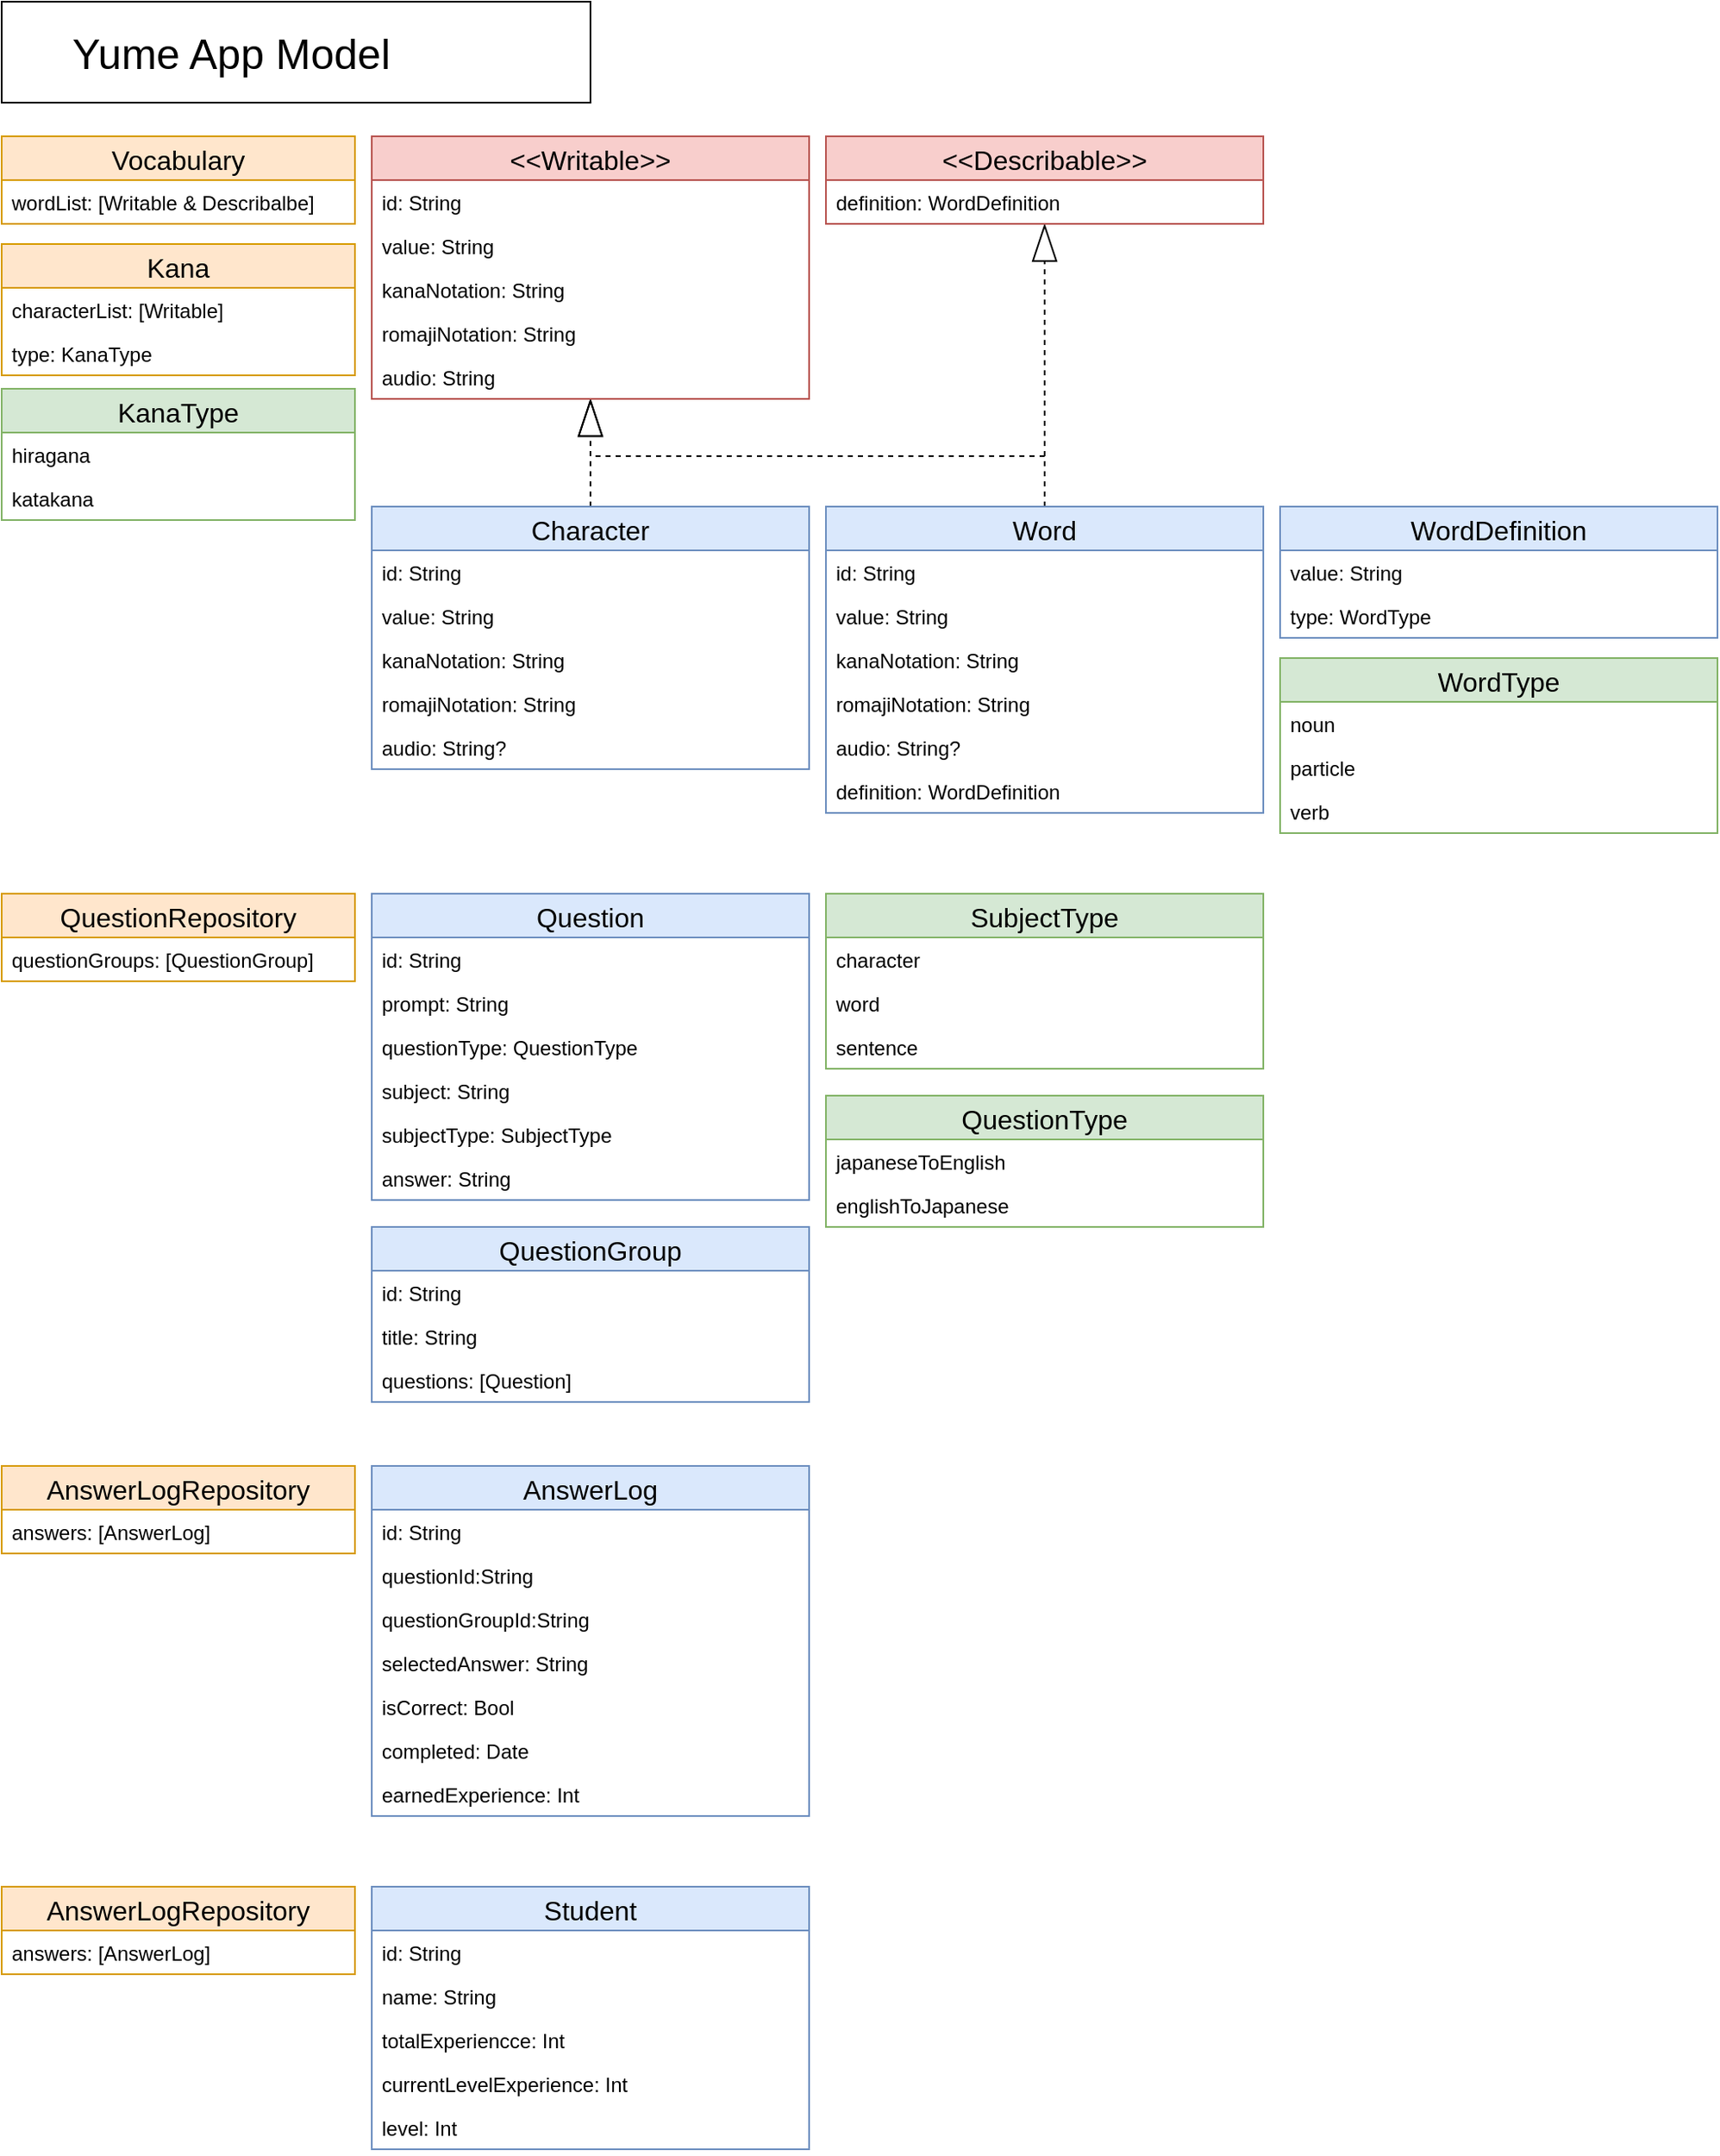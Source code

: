 <mxfile version="12.6.1" type="device"><diagram id="8ukho09movLcisT_4IBn" name="Page-1"><mxGraphModel dx="1941" dy="1115" grid="1" gridSize="10" guides="1" tooltips="1" connect="1" arrows="1" fold="1" page="1" pageScale="1" pageWidth="2550" pageHeight="1100" math="0" shadow="0"><root><mxCell id="0"/><mxCell id="1" parent="0"/><mxCell id="_fTM95hlGBz86pGKNipH-49" style="edgeStyle=orthogonalEdgeStyle;rounded=0;orthogonalLoop=1;jettySize=auto;html=1;fontSize=25;dashed=1;endArrow=blockThin;endFill=0;endSize=20;" edge="1" parent="1" source="_fTM95hlGBz86pGKNipH-1" target="_fTM95hlGBz86pGKNipH-36"><mxGeometry relative="1" as="geometry"/></mxCell><mxCell id="_fTM95hlGBz86pGKNipH-1" value="Character" style="swimlane;fontStyle=0;childLayout=stackLayout;horizontal=1;startSize=26;horizontalStack=0;resizeParent=1;resizeParentMax=0;resizeLast=0;collapsible=1;marginBottom=0;fillColor=#dae8fc;strokeColor=#6c8ebf;fontSize=16;" vertex="1" parent="1"><mxGeometry x="240" y="320" width="260" height="156" as="geometry"/></mxCell><mxCell id="_fTM95hlGBz86pGKNipH-17" value="id: String" style="text;align=left;verticalAlign=top;spacingLeft=4;spacingRight=4;overflow=hidden;rotatable=0;points=[[0,0.5],[1,0.5]];portConstraint=eastwest;" vertex="1" parent="_fTM95hlGBz86pGKNipH-1"><mxGeometry y="26" width="260" height="26" as="geometry"/></mxCell><mxCell id="_fTM95hlGBz86pGKNipH-19" value="value: String" style="text;align=left;verticalAlign=top;spacingLeft=4;spacingRight=4;overflow=hidden;rotatable=0;points=[[0,0.5],[1,0.5]];portConstraint=eastwest;" vertex="1" parent="_fTM95hlGBz86pGKNipH-1"><mxGeometry y="52" width="260" height="26" as="geometry"/></mxCell><mxCell id="_fTM95hlGBz86pGKNipH-20" value="kanaNotation: String" style="text;align=left;verticalAlign=top;spacingLeft=4;spacingRight=4;overflow=hidden;rotatable=0;points=[[0,0.5],[1,0.5]];portConstraint=eastwest;" vertex="1" parent="_fTM95hlGBz86pGKNipH-1"><mxGeometry y="78" width="260" height="26" as="geometry"/></mxCell><mxCell id="_fTM95hlGBz86pGKNipH-18" value="romajiNotation: String" style="text;align=left;verticalAlign=top;spacingLeft=4;spacingRight=4;overflow=hidden;rotatable=0;points=[[0,0.5],[1,0.5]];portConstraint=eastwest;" vertex="1" parent="_fTM95hlGBz86pGKNipH-1"><mxGeometry y="104" width="260" height="26" as="geometry"/></mxCell><mxCell id="_fTM95hlGBz86pGKNipH-21" value="audio: String?" style="text;align=left;verticalAlign=top;spacingLeft=4;spacingRight=4;overflow=hidden;rotatable=0;points=[[0,0.5],[1,0.5]];portConstraint=eastwest;" vertex="1" parent="_fTM95hlGBz86pGKNipH-1"><mxGeometry y="130" width="260" height="26" as="geometry"/></mxCell><mxCell id="_fTM95hlGBz86pGKNipH-50" style="edgeStyle=orthogonalEdgeStyle;rounded=0;orthogonalLoop=1;jettySize=auto;html=1;fontSize=25;dashed=1;endArrow=blockThin;endFill=0;endSize=20;" edge="1" parent="1" source="_fTM95hlGBz86pGKNipH-5" target="_fTM95hlGBz86pGKNipH-36"><mxGeometry relative="1" as="geometry"><Array as="points"><mxPoint x="640" y="290"/><mxPoint x="370" y="290"/></Array></mxGeometry></mxCell><mxCell id="_fTM95hlGBz86pGKNipH-51" style="edgeStyle=orthogonalEdgeStyle;rounded=0;orthogonalLoop=1;jettySize=auto;html=1;fontSize=25;dashed=1;endArrow=blockThin;endFill=0;endSize=20;" edge="1" parent="1" source="_fTM95hlGBz86pGKNipH-5" target="_fTM95hlGBz86pGKNipH-43"><mxGeometry relative="1" as="geometry"/></mxCell><mxCell id="_fTM95hlGBz86pGKNipH-5" value="Word" style="swimlane;fontStyle=0;childLayout=stackLayout;horizontal=1;startSize=26;horizontalStack=0;resizeParent=1;resizeParentMax=0;resizeLast=0;collapsible=1;marginBottom=0;fillColor=#dae8fc;strokeColor=#6c8ebf;fontSize=16;" vertex="1" parent="1"><mxGeometry x="510" y="320" width="260" height="182" as="geometry"/></mxCell><mxCell id="_fTM95hlGBz86pGKNipH-6" value="id: String" style="text;align=left;verticalAlign=top;spacingLeft=4;spacingRight=4;overflow=hidden;rotatable=0;points=[[0,0.5],[1,0.5]];portConstraint=eastwest;" vertex="1" parent="_fTM95hlGBz86pGKNipH-5"><mxGeometry y="26" width="260" height="26" as="geometry"/></mxCell><mxCell id="_fTM95hlGBz86pGKNipH-16" value="value: String" style="text;align=left;verticalAlign=top;spacingLeft=4;spacingRight=4;overflow=hidden;rotatable=0;points=[[0,0.5],[1,0.5]];portConstraint=eastwest;" vertex="1" parent="_fTM95hlGBz86pGKNipH-5"><mxGeometry y="52" width="260" height="26" as="geometry"/></mxCell><mxCell id="_fTM95hlGBz86pGKNipH-7" value="kanaNotation: String" style="text;align=left;verticalAlign=top;spacingLeft=4;spacingRight=4;overflow=hidden;rotatable=0;points=[[0,0.5],[1,0.5]];portConstraint=eastwest;" vertex="1" parent="_fTM95hlGBz86pGKNipH-5"><mxGeometry y="78" width="260" height="26" as="geometry"/></mxCell><mxCell id="_fTM95hlGBz86pGKNipH-14" value="romajiNotation: String" style="text;align=left;verticalAlign=top;spacingLeft=4;spacingRight=4;overflow=hidden;rotatable=0;points=[[0,0.5],[1,0.5]];portConstraint=eastwest;" vertex="1" parent="_fTM95hlGBz86pGKNipH-5"><mxGeometry y="104" width="260" height="26" as="geometry"/></mxCell><mxCell id="_fTM95hlGBz86pGKNipH-13" value="audio: String?" style="text;align=left;verticalAlign=top;spacingLeft=4;spacingRight=4;overflow=hidden;rotatable=0;points=[[0,0.5],[1,0.5]];portConstraint=eastwest;" vertex="1" parent="_fTM95hlGBz86pGKNipH-5"><mxGeometry y="130" width="260" height="26" as="geometry"/></mxCell><mxCell id="_fTM95hlGBz86pGKNipH-22" value="definition: WordDefinition" style="text;align=left;verticalAlign=top;spacingLeft=4;spacingRight=4;overflow=hidden;rotatable=0;points=[[0,0.5],[1,0.5]];portConstraint=eastwest;" vertex="1" parent="_fTM95hlGBz86pGKNipH-5"><mxGeometry y="156" width="260" height="26" as="geometry"/></mxCell><mxCell id="_fTM95hlGBz86pGKNipH-23" value="WordDefinition" style="swimlane;fontStyle=0;childLayout=stackLayout;horizontal=1;startSize=26;horizontalStack=0;resizeParent=1;resizeParentMax=0;resizeLast=0;collapsible=1;marginBottom=0;fillColor=#dae8fc;strokeColor=#6c8ebf;fontSize=16;" vertex="1" parent="1"><mxGeometry x="780" y="320" width="260" height="78" as="geometry"/></mxCell><mxCell id="_fTM95hlGBz86pGKNipH-25" value="value: String" style="text;align=left;verticalAlign=top;spacingLeft=4;spacingRight=4;overflow=hidden;rotatable=0;points=[[0,0.5],[1,0.5]];portConstraint=eastwest;" vertex="1" parent="_fTM95hlGBz86pGKNipH-23"><mxGeometry y="26" width="260" height="26" as="geometry"/></mxCell><mxCell id="_fTM95hlGBz86pGKNipH-31" value="type: WordType" style="text;align=left;verticalAlign=top;spacingLeft=4;spacingRight=4;overflow=hidden;rotatable=0;points=[[0,0.5],[1,0.5]];portConstraint=eastwest;" vertex="1" parent="_fTM95hlGBz86pGKNipH-23"><mxGeometry y="52" width="260" height="26" as="geometry"/></mxCell><mxCell id="_fTM95hlGBz86pGKNipH-32" value="WordType" style="swimlane;fontStyle=0;childLayout=stackLayout;horizontal=1;startSize=26;horizontalStack=0;resizeParent=1;resizeParentMax=0;resizeLast=0;collapsible=1;marginBottom=0;fillColor=#d5e8d4;strokeColor=#82b366;fontSize=16;" vertex="1" parent="1"><mxGeometry x="780" y="410" width="260" height="104" as="geometry"/></mxCell><mxCell id="_fTM95hlGBz86pGKNipH-33" value="noun" style="text;align=left;verticalAlign=top;spacingLeft=4;spacingRight=4;overflow=hidden;rotatable=0;points=[[0,0.5],[1,0.5]];portConstraint=eastwest;" vertex="1" parent="_fTM95hlGBz86pGKNipH-32"><mxGeometry y="26" width="260" height="26" as="geometry"/></mxCell><mxCell id="_fTM95hlGBz86pGKNipH-34" value="particle" style="text;align=left;verticalAlign=top;spacingLeft=4;spacingRight=4;overflow=hidden;rotatable=0;points=[[0,0.5],[1,0.5]];portConstraint=eastwest;" vertex="1" parent="_fTM95hlGBz86pGKNipH-32"><mxGeometry y="52" width="260" height="26" as="geometry"/></mxCell><mxCell id="_fTM95hlGBz86pGKNipH-35" value="verb" style="text;align=left;verticalAlign=top;spacingLeft=4;spacingRight=4;overflow=hidden;rotatable=0;points=[[0,0.5],[1,0.5]];portConstraint=eastwest;" vertex="1" parent="_fTM95hlGBz86pGKNipH-32"><mxGeometry y="78" width="260" height="26" as="geometry"/></mxCell><mxCell id="_fTM95hlGBz86pGKNipH-36" value="&lt;&lt;Writable&gt;&gt;" style="swimlane;fontStyle=0;childLayout=stackLayout;horizontal=1;startSize=26;fillColor=#f8cecc;horizontalStack=0;resizeParent=1;resizeParentMax=0;resizeLast=0;collapsible=1;marginBottom=0;strokeColor=#b85450;fontSize=16;" vertex="1" parent="1"><mxGeometry x="240" y="100" width="260" height="156" as="geometry"/></mxCell><mxCell id="_fTM95hlGBz86pGKNipH-37" value="id: String" style="text;strokeColor=none;fillColor=none;align=left;verticalAlign=top;spacingLeft=4;spacingRight=4;overflow=hidden;rotatable=0;points=[[0,0.5],[1,0.5]];portConstraint=eastwest;" vertex="1" parent="_fTM95hlGBz86pGKNipH-36"><mxGeometry y="26" width="260" height="26" as="geometry"/></mxCell><mxCell id="_fTM95hlGBz86pGKNipH-38" value="value: String" style="text;strokeColor=none;fillColor=none;align=left;verticalAlign=top;spacingLeft=4;spacingRight=4;overflow=hidden;rotatable=0;points=[[0,0.5],[1,0.5]];portConstraint=eastwest;" vertex="1" parent="_fTM95hlGBz86pGKNipH-36"><mxGeometry y="52" width="260" height="26" as="geometry"/></mxCell><mxCell id="_fTM95hlGBz86pGKNipH-39" value="kanaNotation: String" style="text;strokeColor=none;fillColor=none;align=left;verticalAlign=top;spacingLeft=4;spacingRight=4;overflow=hidden;rotatable=0;points=[[0,0.5],[1,0.5]];portConstraint=eastwest;" vertex="1" parent="_fTM95hlGBz86pGKNipH-36"><mxGeometry y="78" width="260" height="26" as="geometry"/></mxCell><mxCell id="_fTM95hlGBz86pGKNipH-40" value="romajiNotation: String" style="text;strokeColor=none;fillColor=none;align=left;verticalAlign=top;spacingLeft=4;spacingRight=4;overflow=hidden;rotatable=0;points=[[0,0.5],[1,0.5]];portConstraint=eastwest;" vertex="1" parent="_fTM95hlGBz86pGKNipH-36"><mxGeometry y="104" width="260" height="26" as="geometry"/></mxCell><mxCell id="_fTM95hlGBz86pGKNipH-41" value="audio: String" style="text;strokeColor=none;fillColor=none;align=left;verticalAlign=top;spacingLeft=4;spacingRight=4;overflow=hidden;rotatable=0;points=[[0,0.5],[1,0.5]];portConstraint=eastwest;" vertex="1" parent="_fTM95hlGBz86pGKNipH-36"><mxGeometry y="130" width="260" height="26" as="geometry"/></mxCell><mxCell id="_fTM95hlGBz86pGKNipH-42" value="Yume App Model" style="rounded=0;whiteSpace=wrap;html=1;align=left;spacingLeft=40;fontSize=25;" vertex="1" parent="1"><mxGeometry x="20" y="20" width="350" height="60" as="geometry"/></mxCell><mxCell id="_fTM95hlGBz86pGKNipH-43" value="&lt;&lt;Describable&gt;&gt;" style="swimlane;fontStyle=0;childLayout=stackLayout;horizontal=1;startSize=26;fillColor=#f8cecc;horizontalStack=0;resizeParent=1;resizeParentMax=0;resizeLast=0;collapsible=1;marginBottom=0;strokeColor=#b85450;fontSize=16;" vertex="1" parent="1"><mxGeometry x="510" y="100" width="260" height="52" as="geometry"/></mxCell><mxCell id="_fTM95hlGBz86pGKNipH-48" value="definition: WordDefinition" style="text;strokeColor=none;fillColor=none;align=left;verticalAlign=top;spacingLeft=4;spacingRight=4;overflow=hidden;rotatable=0;points=[[0,0.5],[1,0.5]];portConstraint=eastwest;" vertex="1" parent="_fTM95hlGBz86pGKNipH-43"><mxGeometry y="26" width="260" height="26" as="geometry"/></mxCell><mxCell id="_fTM95hlGBz86pGKNipH-53" value="Vocabulary" style="swimlane;fontStyle=0;childLayout=stackLayout;horizontal=1;startSize=26;fillColor=#ffe6cc;horizontalStack=0;resizeParent=1;resizeParentMax=0;resizeLast=0;collapsible=1;marginBottom=0;fontSize=16;align=center;strokeColor=#d79b00;" vertex="1" parent="1"><mxGeometry x="20" y="100" width="210" height="52" as="geometry"/></mxCell><mxCell id="_fTM95hlGBz86pGKNipH-54" value="wordList: [Writable &amp; Describalbe]" style="text;strokeColor=none;fillColor=none;align=left;verticalAlign=top;spacingLeft=4;spacingRight=4;overflow=hidden;rotatable=0;points=[[0,0.5],[1,0.5]];portConstraint=eastwest;" vertex="1" parent="_fTM95hlGBz86pGKNipH-53"><mxGeometry y="26" width="210" height="26" as="geometry"/></mxCell><mxCell id="_fTM95hlGBz86pGKNipH-57" value="Kana" style="swimlane;fontStyle=0;childLayout=stackLayout;horizontal=1;startSize=26;fillColor=#ffe6cc;horizontalStack=0;resizeParent=1;resizeParentMax=0;resizeLast=0;collapsible=1;marginBottom=0;fontSize=16;align=center;strokeColor=#d79b00;" vertex="1" parent="1"><mxGeometry x="20" y="164" width="210" height="78" as="geometry"/></mxCell><mxCell id="_fTM95hlGBz86pGKNipH-58" value="characterList: [Writable]" style="text;strokeColor=none;fillColor=none;align=left;verticalAlign=top;spacingLeft=4;spacingRight=4;overflow=hidden;rotatable=0;points=[[0,0.5],[1,0.5]];portConstraint=eastwest;" vertex="1" parent="_fTM95hlGBz86pGKNipH-57"><mxGeometry y="26" width="210" height="26" as="geometry"/></mxCell><mxCell id="_fTM95hlGBz86pGKNipH-59" value="type: KanaType" style="text;strokeColor=none;fillColor=none;align=left;verticalAlign=top;spacingLeft=4;spacingRight=4;overflow=hidden;rotatable=0;points=[[0,0.5],[1,0.5]];portConstraint=eastwest;" vertex="1" parent="_fTM95hlGBz86pGKNipH-57"><mxGeometry y="52" width="210" height="26" as="geometry"/></mxCell><mxCell id="_fTM95hlGBz86pGKNipH-60" value="KanaType" style="swimlane;fontStyle=0;childLayout=stackLayout;horizontal=1;startSize=26;horizontalStack=0;resizeParent=1;resizeParentMax=0;resizeLast=0;collapsible=1;marginBottom=0;fillColor=#d5e8d4;strokeColor=#82b366;fontSize=16;" vertex="1" parent="1"><mxGeometry x="20" y="250" width="210" height="78" as="geometry"/></mxCell><mxCell id="_fTM95hlGBz86pGKNipH-61" value="hiragana" style="text;align=left;verticalAlign=top;spacingLeft=4;spacingRight=4;overflow=hidden;rotatable=0;points=[[0,0.5],[1,0.5]];portConstraint=eastwest;" vertex="1" parent="_fTM95hlGBz86pGKNipH-60"><mxGeometry y="26" width="210" height="26" as="geometry"/></mxCell><mxCell id="_fTM95hlGBz86pGKNipH-62" value="katakana" style="text;align=left;verticalAlign=top;spacingLeft=4;spacingRight=4;overflow=hidden;rotatable=0;points=[[0,0.5],[1,0.5]];portConstraint=eastwest;" vertex="1" parent="_fTM95hlGBz86pGKNipH-60"><mxGeometry y="52" width="210" height="26" as="geometry"/></mxCell><mxCell id="_fTM95hlGBz86pGKNipH-64" value="Question" style="swimlane;fontStyle=0;childLayout=stackLayout;horizontal=1;startSize=26;horizontalStack=0;resizeParent=1;resizeParentMax=0;resizeLast=0;collapsible=1;marginBottom=0;fillColor=#dae8fc;strokeColor=#6c8ebf;fontSize=16;" vertex="1" parent="1"><mxGeometry x="240" y="550" width="260" height="182" as="geometry"/></mxCell><mxCell id="_fTM95hlGBz86pGKNipH-65" value="id: String" style="text;align=left;verticalAlign=top;spacingLeft=4;spacingRight=4;overflow=hidden;rotatable=0;points=[[0,0.5],[1,0.5]];portConstraint=eastwest;" vertex="1" parent="_fTM95hlGBz86pGKNipH-64"><mxGeometry y="26" width="260" height="26" as="geometry"/></mxCell><mxCell id="_fTM95hlGBz86pGKNipH-66" value="prompt: String" style="text;align=left;verticalAlign=top;spacingLeft=4;spacingRight=4;overflow=hidden;rotatable=0;points=[[0,0.5],[1,0.5]];portConstraint=eastwest;" vertex="1" parent="_fTM95hlGBz86pGKNipH-64"><mxGeometry y="52" width="260" height="26" as="geometry"/></mxCell><mxCell id="_fTM95hlGBz86pGKNipH-68" value="questionType: QuestionType" style="text;align=left;verticalAlign=top;spacingLeft=4;spacingRight=4;overflow=hidden;rotatable=0;points=[[0,0.5],[1,0.5]];portConstraint=eastwest;" vertex="1" parent="_fTM95hlGBz86pGKNipH-64"><mxGeometry y="78" width="260" height="26" as="geometry"/></mxCell><mxCell id="_fTM95hlGBz86pGKNipH-75" value="subject: String" style="text;align=left;verticalAlign=top;spacingLeft=4;spacingRight=4;overflow=hidden;rotatable=0;points=[[0,0.5],[1,0.5]];portConstraint=eastwest;" vertex="1" parent="_fTM95hlGBz86pGKNipH-64"><mxGeometry y="104" width="260" height="26" as="geometry"/></mxCell><mxCell id="_fTM95hlGBz86pGKNipH-82" value="subjectType: SubjectType" style="text;align=left;verticalAlign=top;spacingLeft=4;spacingRight=4;overflow=hidden;rotatable=0;points=[[0,0.5],[1,0.5]];portConstraint=eastwest;" vertex="1" parent="_fTM95hlGBz86pGKNipH-64"><mxGeometry y="130" width="260" height="26" as="geometry"/></mxCell><mxCell id="_fTM95hlGBz86pGKNipH-83" value="answer: String" style="text;align=left;verticalAlign=top;spacingLeft=4;spacingRight=4;overflow=hidden;rotatable=0;points=[[0,0.5],[1,0.5]];portConstraint=eastwest;" vertex="1" parent="_fTM95hlGBz86pGKNipH-64"><mxGeometry y="156" width="260" height="26" as="geometry"/></mxCell><mxCell id="_fTM95hlGBz86pGKNipH-71" value="SubjectType" style="swimlane;fontStyle=0;childLayout=stackLayout;horizontal=1;startSize=26;horizontalStack=0;resizeParent=1;resizeParentMax=0;resizeLast=0;collapsible=1;marginBottom=0;fillColor=#d5e8d4;strokeColor=#82b366;fontSize=16;" vertex="1" parent="1"><mxGeometry x="510" y="550" width="260" height="104" as="geometry"/></mxCell><mxCell id="_fTM95hlGBz86pGKNipH-72" value="character" style="text;align=left;verticalAlign=top;spacingLeft=4;spacingRight=4;overflow=hidden;rotatable=0;points=[[0,0.5],[1,0.5]];portConstraint=eastwest;" vertex="1" parent="_fTM95hlGBz86pGKNipH-71"><mxGeometry y="26" width="260" height="26" as="geometry"/></mxCell><mxCell id="_fTM95hlGBz86pGKNipH-73" value="word" style="text;align=left;verticalAlign=top;spacingLeft=4;spacingRight=4;overflow=hidden;rotatable=0;points=[[0,0.5],[1,0.5]];portConstraint=eastwest;" vertex="1" parent="_fTM95hlGBz86pGKNipH-71"><mxGeometry y="52" width="260" height="26" as="geometry"/></mxCell><mxCell id="_fTM95hlGBz86pGKNipH-79" value="sentence" style="text;align=left;verticalAlign=top;spacingLeft=4;spacingRight=4;overflow=hidden;rotatable=0;points=[[0,0.5],[1,0.5]];portConstraint=eastwest;" vertex="1" parent="_fTM95hlGBz86pGKNipH-71"><mxGeometry y="78" width="260" height="26" as="geometry"/></mxCell><mxCell id="_fTM95hlGBz86pGKNipH-76" value="QuestionType" style="swimlane;fontStyle=0;childLayout=stackLayout;horizontal=1;startSize=26;horizontalStack=0;resizeParent=1;resizeParentMax=0;resizeLast=0;collapsible=1;marginBottom=0;fillColor=#d5e8d4;strokeColor=#82b366;fontSize=16;" vertex="1" parent="1"><mxGeometry x="510" y="670" width="260" height="78" as="geometry"/></mxCell><mxCell id="_fTM95hlGBz86pGKNipH-77" value="japaneseToEnglish" style="text;align=left;verticalAlign=top;spacingLeft=4;spacingRight=4;overflow=hidden;rotatable=0;points=[[0,0.5],[1,0.5]];portConstraint=eastwest;" vertex="1" parent="_fTM95hlGBz86pGKNipH-76"><mxGeometry y="26" width="260" height="26" as="geometry"/></mxCell><mxCell id="_fTM95hlGBz86pGKNipH-78" value="englishToJapanese" style="text;align=left;verticalAlign=top;spacingLeft=4;spacingRight=4;overflow=hidden;rotatable=0;points=[[0,0.5],[1,0.5]];portConstraint=eastwest;" vertex="1" parent="_fTM95hlGBz86pGKNipH-76"><mxGeometry y="52" width="260" height="26" as="geometry"/></mxCell><mxCell id="_fTM95hlGBz86pGKNipH-84" value="QuestionGroup" style="swimlane;fontStyle=0;childLayout=stackLayout;horizontal=1;startSize=26;horizontalStack=0;resizeParent=1;resizeParentMax=0;resizeLast=0;collapsible=1;marginBottom=0;fillColor=#dae8fc;strokeColor=#6c8ebf;fontSize=16;" vertex="1" parent="1"><mxGeometry x="240" y="748" width="260" height="104" as="geometry"/></mxCell><mxCell id="_fTM95hlGBz86pGKNipH-85" value="id: String" style="text;align=left;verticalAlign=top;spacingLeft=4;spacingRight=4;overflow=hidden;rotatable=0;points=[[0,0.5],[1,0.5]];portConstraint=eastwest;" vertex="1" parent="_fTM95hlGBz86pGKNipH-84"><mxGeometry y="26" width="260" height="26" as="geometry"/></mxCell><mxCell id="_fTM95hlGBz86pGKNipH-86" value="title: String" style="text;align=left;verticalAlign=top;spacingLeft=4;spacingRight=4;overflow=hidden;rotatable=0;points=[[0,0.5],[1,0.5]];portConstraint=eastwest;" vertex="1" parent="_fTM95hlGBz86pGKNipH-84"><mxGeometry y="52" width="260" height="26" as="geometry"/></mxCell><mxCell id="_fTM95hlGBz86pGKNipH-87" value="questions: [Question]" style="text;align=left;verticalAlign=top;spacingLeft=4;spacingRight=4;overflow=hidden;rotatable=0;points=[[0,0.5],[1,0.5]];portConstraint=eastwest;" vertex="1" parent="_fTM95hlGBz86pGKNipH-84"><mxGeometry y="78" width="260" height="26" as="geometry"/></mxCell><mxCell id="_fTM95hlGBz86pGKNipH-91" value="AnswerLog" style="swimlane;fontStyle=0;childLayout=stackLayout;horizontal=1;startSize=26;horizontalStack=0;resizeParent=1;resizeParentMax=0;resizeLast=0;collapsible=1;marginBottom=0;fillColor=#dae8fc;strokeColor=#6c8ebf;fontSize=16;" vertex="1" parent="1"><mxGeometry x="240" y="890" width="260" height="208" as="geometry"/></mxCell><mxCell id="_fTM95hlGBz86pGKNipH-92" value="id: String" style="text;align=left;verticalAlign=top;spacingLeft=4;spacingRight=4;overflow=hidden;rotatable=0;points=[[0,0.5],[1,0.5]];portConstraint=eastwest;" vertex="1" parent="_fTM95hlGBz86pGKNipH-91"><mxGeometry y="26" width="260" height="26" as="geometry"/></mxCell><mxCell id="_fTM95hlGBz86pGKNipH-93" value="questionId:String" style="text;align=left;verticalAlign=top;spacingLeft=4;spacingRight=4;overflow=hidden;rotatable=0;points=[[0,0.5],[1,0.5]];portConstraint=eastwest;" vertex="1" parent="_fTM95hlGBz86pGKNipH-91"><mxGeometry y="52" width="260" height="26" as="geometry"/></mxCell><mxCell id="_fTM95hlGBz86pGKNipH-94" value="questionGroupId:String" style="text;align=left;verticalAlign=top;spacingLeft=4;spacingRight=4;overflow=hidden;rotatable=0;points=[[0,0.5],[1,0.5]];portConstraint=eastwest;" vertex="1" parent="_fTM95hlGBz86pGKNipH-91"><mxGeometry y="78" width="260" height="26" as="geometry"/></mxCell><mxCell id="_fTM95hlGBz86pGKNipH-95" value="selectedAnswer: String" style="text;align=left;verticalAlign=top;spacingLeft=4;spacingRight=4;overflow=hidden;rotatable=0;points=[[0,0.5],[1,0.5]];portConstraint=eastwest;" vertex="1" parent="_fTM95hlGBz86pGKNipH-91"><mxGeometry y="104" width="260" height="26" as="geometry"/></mxCell><mxCell id="_fTM95hlGBz86pGKNipH-96" value="isCorrect: Bool" style="text;align=left;verticalAlign=top;spacingLeft=4;spacingRight=4;overflow=hidden;rotatable=0;points=[[0,0.5],[1,0.5]];portConstraint=eastwest;" vertex="1" parent="_fTM95hlGBz86pGKNipH-91"><mxGeometry y="130" width="260" height="26" as="geometry"/></mxCell><mxCell id="_fTM95hlGBz86pGKNipH-97" value="completed: Date" style="text;align=left;verticalAlign=top;spacingLeft=4;spacingRight=4;overflow=hidden;rotatable=0;points=[[0,0.5],[1,0.5]];portConstraint=eastwest;" vertex="1" parent="_fTM95hlGBz86pGKNipH-91"><mxGeometry y="156" width="260" height="26" as="geometry"/></mxCell><mxCell id="_fTM95hlGBz86pGKNipH-98" value="earnedExperience: Int" style="text;align=left;verticalAlign=top;spacingLeft=4;spacingRight=4;overflow=hidden;rotatable=0;points=[[0,0.5],[1,0.5]];portConstraint=eastwest;" vertex="1" parent="_fTM95hlGBz86pGKNipH-91"><mxGeometry y="182" width="260" height="26" as="geometry"/></mxCell><mxCell id="_fTM95hlGBz86pGKNipH-99" value="QuestionRepository" style="swimlane;fontStyle=0;childLayout=stackLayout;horizontal=1;startSize=26;horizontalStack=0;resizeParent=1;resizeParentMax=0;resizeLast=0;collapsible=1;marginBottom=0;fillColor=#ffe6cc;strokeColor=#d79b00;fontSize=16;" vertex="1" parent="1"><mxGeometry x="20" y="550" width="210" height="52" as="geometry"/></mxCell><mxCell id="_fTM95hlGBz86pGKNipH-100" value="questionGroups: [QuestionGroup]" style="text;align=left;verticalAlign=top;spacingLeft=4;spacingRight=4;overflow=hidden;rotatable=0;points=[[0,0.5],[1,0.5]];portConstraint=eastwest;" vertex="1" parent="_fTM95hlGBz86pGKNipH-99"><mxGeometry y="26" width="210" height="26" as="geometry"/></mxCell><mxCell id="_fTM95hlGBz86pGKNipH-106" value="AnswerLogRepository" style="swimlane;fontStyle=0;childLayout=stackLayout;horizontal=1;startSize=26;horizontalStack=0;resizeParent=1;resizeParentMax=0;resizeLast=0;collapsible=1;marginBottom=0;fillColor=#ffe6cc;strokeColor=#d79b00;fontSize=16;" vertex="1" parent="1"><mxGeometry x="20" y="890" width="210" height="52" as="geometry"/></mxCell><mxCell id="_fTM95hlGBz86pGKNipH-107" value="answers: [AnswerLog]" style="text;align=left;verticalAlign=top;spacingLeft=4;spacingRight=4;overflow=hidden;rotatable=0;points=[[0,0.5],[1,0.5]];portConstraint=eastwest;" vertex="1" parent="_fTM95hlGBz86pGKNipH-106"><mxGeometry y="26" width="210" height="26" as="geometry"/></mxCell><mxCell id="_fTM95hlGBz86pGKNipH-108" value="Student" style="swimlane;fontStyle=0;childLayout=stackLayout;horizontal=1;startSize=26;horizontalStack=0;resizeParent=1;resizeParentMax=0;resizeLast=0;collapsible=1;marginBottom=0;fillColor=#dae8fc;strokeColor=#6c8ebf;fontSize=16;" vertex="1" parent="1"><mxGeometry x="240" y="1140" width="260" height="156" as="geometry"/></mxCell><mxCell id="_fTM95hlGBz86pGKNipH-109" value="id: String" style="text;align=left;verticalAlign=top;spacingLeft=4;spacingRight=4;overflow=hidden;rotatable=0;points=[[0,0.5],[1,0.5]];portConstraint=eastwest;" vertex="1" parent="_fTM95hlGBz86pGKNipH-108"><mxGeometry y="26" width="260" height="26" as="geometry"/></mxCell><mxCell id="_fTM95hlGBz86pGKNipH-110" value="name: String" style="text;align=left;verticalAlign=top;spacingLeft=4;spacingRight=4;overflow=hidden;rotatable=0;points=[[0,0.5],[1,0.5]];portConstraint=eastwest;" vertex="1" parent="_fTM95hlGBz86pGKNipH-108"><mxGeometry y="52" width="260" height="26" as="geometry"/></mxCell><mxCell id="_fTM95hlGBz86pGKNipH-116" value="totalExperiencce: Int" style="text;align=left;verticalAlign=top;spacingLeft=4;spacingRight=4;overflow=hidden;rotatable=0;points=[[0,0.5],[1,0.5]];portConstraint=eastwest;" vertex="1" parent="_fTM95hlGBz86pGKNipH-108"><mxGeometry y="78" width="260" height="26" as="geometry"/></mxCell><mxCell id="_fTM95hlGBz86pGKNipH-117" value="currentLevelExperience: Int" style="text;align=left;verticalAlign=top;spacingLeft=4;spacingRight=4;overflow=hidden;rotatable=0;points=[[0,0.5],[1,0.5]];portConstraint=eastwest;" vertex="1" parent="_fTM95hlGBz86pGKNipH-108"><mxGeometry y="104" width="260" height="26" as="geometry"/></mxCell><mxCell id="_fTM95hlGBz86pGKNipH-118" value="level: Int" style="text;align=left;verticalAlign=top;spacingLeft=4;spacingRight=4;overflow=hidden;rotatable=0;points=[[0,0.5],[1,0.5]];portConstraint=eastwest;" vertex="1" parent="_fTM95hlGBz86pGKNipH-108"><mxGeometry y="130" width="260" height="26" as="geometry"/></mxCell><mxCell id="_fTM95hlGBz86pGKNipH-119" value="AnswerLogRepository" style="swimlane;fontStyle=0;childLayout=stackLayout;horizontal=1;startSize=26;horizontalStack=0;resizeParent=1;resizeParentMax=0;resizeLast=0;collapsible=1;marginBottom=0;fillColor=#ffe6cc;strokeColor=#d79b00;fontSize=16;" vertex="1" parent="1"><mxGeometry x="20" y="1140" width="210" height="52" as="geometry"/></mxCell><mxCell id="_fTM95hlGBz86pGKNipH-120" value="answers: [AnswerLog]" style="text;align=left;verticalAlign=top;spacingLeft=4;spacingRight=4;overflow=hidden;rotatable=0;points=[[0,0.5],[1,0.5]];portConstraint=eastwest;" vertex="1" parent="_fTM95hlGBz86pGKNipH-119"><mxGeometry y="26" width="210" height="26" as="geometry"/></mxCell></root></mxGraphModel></diagram></mxfile>